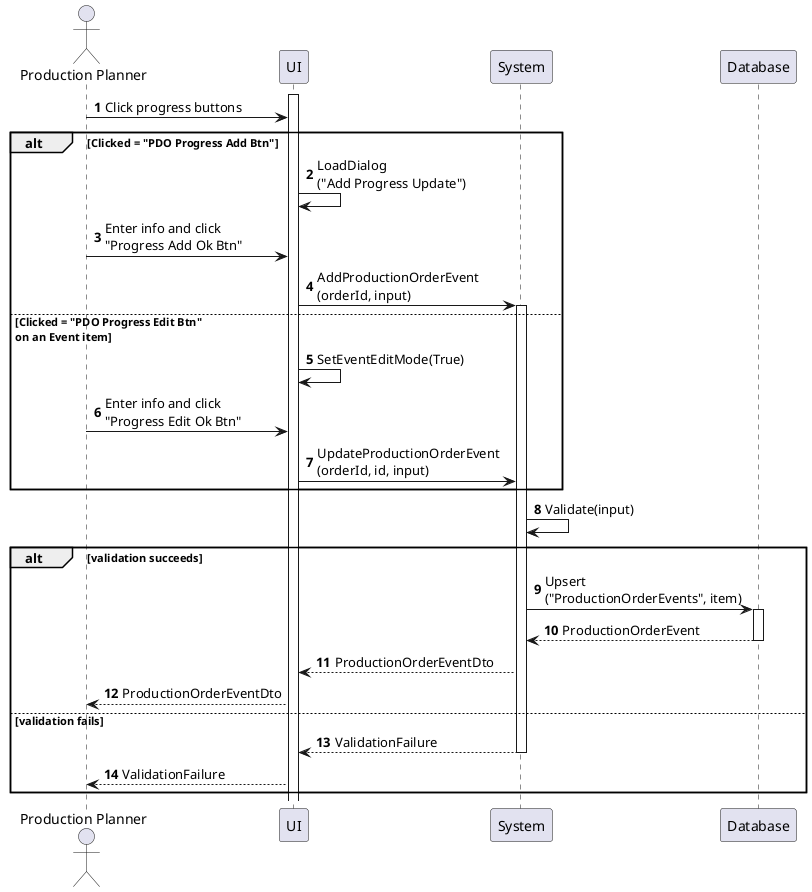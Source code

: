 @startuml production-order-update-progress
autonumber

actor "Production Planner" as a
participant UI as f
participant System as b
participant Database as d

activate f
a -> f : Click progress buttons

alt Clicked = "PDO Progress Add Btn"
    f -> f : LoadDialog\n("Add Progress Update")
    a -> f : Enter info and click\n"Progress Add Ok Btn"
    f -> b : AddProductionOrderEvent\n(orderId, input)
    activate b
else Clicked = "PDO Progress Edit Btn"\non an Event item
    f -> f : SetEventEditMode(True)
    a -> f : Enter info and click\n"Progress Edit Ok Btn"
    f -> b : UpdateProductionOrderEvent\n(orderId, id, input)
end

activate b
b -> b : Validate(input)

alt validation succeeds
    b -> d : Upsert\n("ProductionOrderEvents", item)
    activate d
    return ProductionOrderEvent
    b --> f : ProductionOrderEventDto
    f --> a : ProductionOrderEventDto
else validation fails
    return ValidationFailure
    f --> a : ValidationFailure
end
@enduml